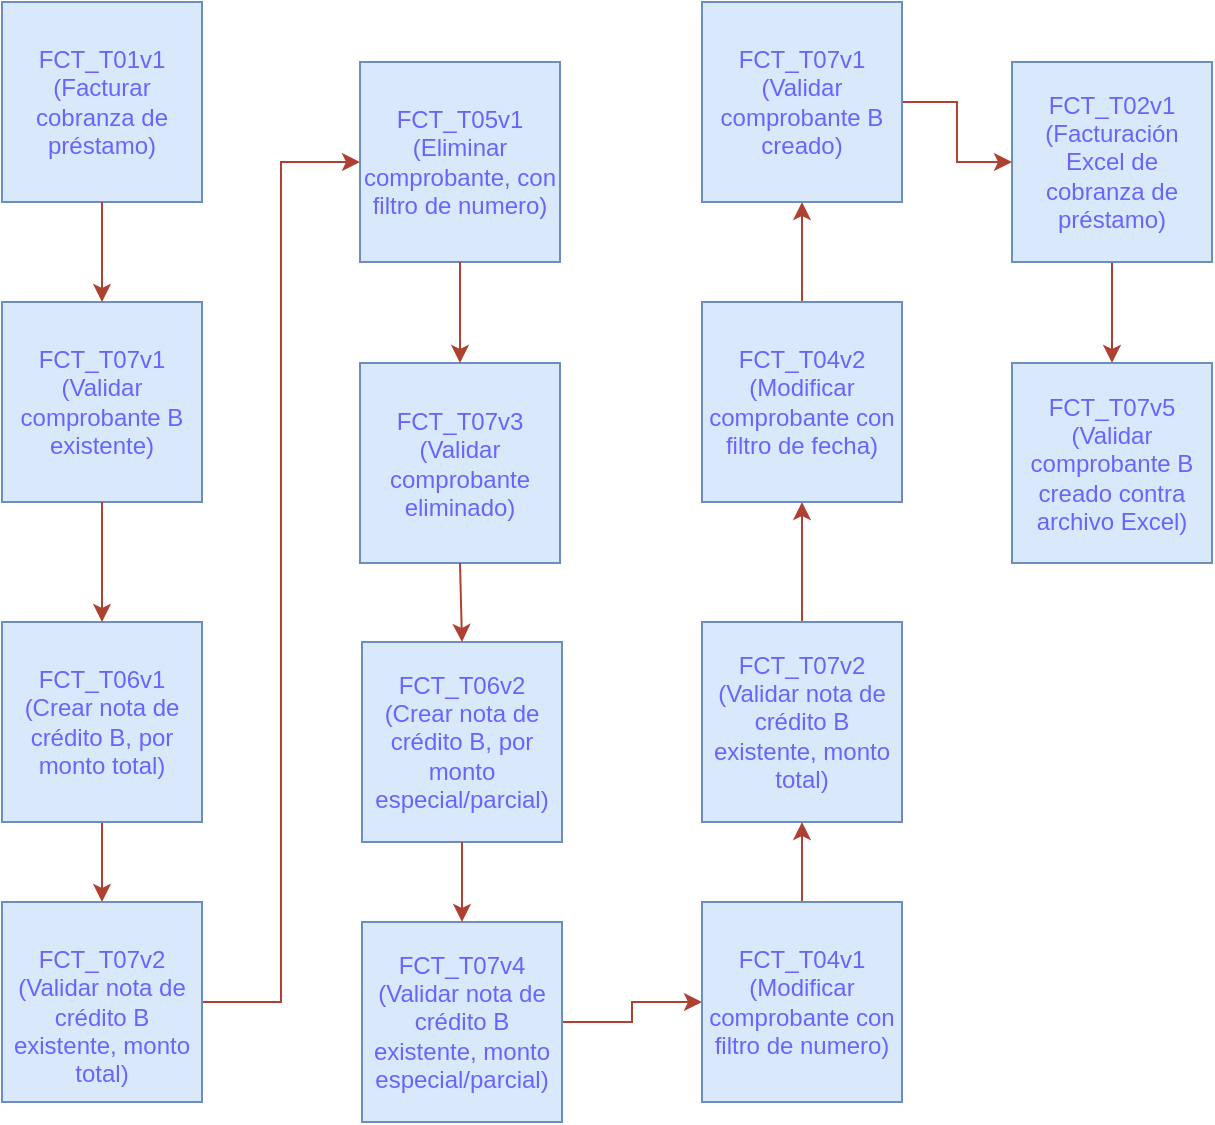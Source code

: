<mxfile version="25.0.3">
  <diagram name="Página-1" id="OOsOBSJ37qPy63uGSOQ0">
    <mxGraphModel dx="1434" dy="786" grid="1" gridSize="10" guides="1" tooltips="1" connect="1" arrows="1" fold="1" page="1" pageScale="1" pageWidth="827" pageHeight="1169" math="0" shadow="0">
      <root>
        <mxCell id="0" />
        <mxCell id="1" parent="0" />
        <mxCell id="O5rArWz0RRXLKf1uvHQ3-1" value="&lt;div&gt;FCT_T01v1&lt;/div&gt;&lt;div&gt;(Facturar cobranza de préstamo)&lt;/div&gt;" style="whiteSpace=wrap;html=1;aspect=fixed;fillColor=#dae8fc;strokeColor=#6c8ebf;fontColor=#6666FF;" vertex="1" parent="1">
          <mxGeometry x="135" y="90" width="100" height="100" as="geometry" />
        </mxCell>
        <mxCell id="O5rArWz0RRXLKf1uvHQ3-2" value="&lt;div&gt;FCT_T07v1&lt;/div&gt;&lt;div&gt;(Validar comprobante B existente)&lt;/div&gt;" style="whiteSpace=wrap;html=1;aspect=fixed;fillColor=#dae8fc;strokeColor=#6c8ebf;labelBackgroundColor=none;labelBorderColor=none;fontColor=#6666FF;" vertex="1" parent="1">
          <mxGeometry x="135" y="240" width="100" height="100" as="geometry" />
        </mxCell>
        <mxCell id="O5rArWz0RRXLKf1uvHQ3-30" style="edgeStyle=orthogonalEdgeStyle;rounded=0;orthogonalLoop=1;jettySize=auto;html=1;exitX=0.5;exitY=1;exitDx=0;exitDy=0;entryX=0.5;entryY=0;entryDx=0;entryDy=0;fillColor=#fad9d5;strokeColor=#ae4132;" edge="1" parent="1" source="O5rArWz0RRXLKf1uvHQ3-3" target="O5rArWz0RRXLKf1uvHQ3-4">
          <mxGeometry relative="1" as="geometry" />
        </mxCell>
        <mxCell id="O5rArWz0RRXLKf1uvHQ3-3" value="&lt;div&gt;FCT_T06v1&lt;/div&gt;&lt;div&gt;(Crear nota de crédito B, por monto total)&lt;/div&gt;" style="whiteSpace=wrap;html=1;aspect=fixed;fillColor=#dae8fc;strokeColor=#6c8ebf;fontColor=#6666FF;" vertex="1" parent="1">
          <mxGeometry x="135" y="400" width="100" height="100" as="geometry" />
        </mxCell>
        <mxCell id="O5rArWz0RRXLKf1uvHQ3-32" style="edgeStyle=orthogonalEdgeStyle;rounded=0;orthogonalLoop=1;jettySize=auto;html=1;exitX=1;exitY=0.5;exitDx=0;exitDy=0;entryX=0;entryY=0.5;entryDx=0;entryDy=0;fillColor=#fad9d5;strokeColor=#ae4132;" edge="1" parent="1" source="O5rArWz0RRXLKf1uvHQ3-4" target="O5rArWz0RRXLKf1uvHQ3-8">
          <mxGeometry relative="1" as="geometry" />
        </mxCell>
        <mxCell id="O5rArWz0RRXLKf1uvHQ3-4" value="&lt;div&gt;&lt;br&gt;&lt;/div&gt;&lt;div&gt;FCT_T07v2&lt;/div&gt;&lt;div&gt;(Validar nota de crédito B existente, monto total)&lt;/div&gt;" style="whiteSpace=wrap;html=1;aspect=fixed;fillColor=#dae8fc;strokeColor=#6c8ebf;fontColor=#6666FF;" vertex="1" parent="1">
          <mxGeometry x="135" y="540" width="100" height="100" as="geometry" />
        </mxCell>
        <mxCell id="O5rArWz0RRXLKf1uvHQ3-5" value="" style="endArrow=classic;html=1;rounded=0;exitX=0.5;exitY=1;exitDx=0;exitDy=0;entryX=0.5;entryY=0;entryDx=0;entryDy=0;fillColor=#fad9d5;strokeColor=#ae4132;" edge="1" parent="1" source="O5rArWz0RRXLKf1uvHQ3-1" target="O5rArWz0RRXLKf1uvHQ3-2">
          <mxGeometry width="50" height="50" relative="1" as="geometry">
            <mxPoint x="230" y="220" as="sourcePoint" />
            <mxPoint x="280" y="170" as="targetPoint" />
          </mxGeometry>
        </mxCell>
        <mxCell id="O5rArWz0RRXLKf1uvHQ3-6" value="" style="endArrow=classic;html=1;rounded=0;exitX=0.5;exitY=1;exitDx=0;exitDy=0;entryX=0.5;entryY=0;entryDx=0;entryDy=0;fillColor=#fad9d5;strokeColor=#ae4132;" edge="1" parent="1" source="O5rArWz0RRXLKf1uvHQ3-2" target="O5rArWz0RRXLKf1uvHQ3-3">
          <mxGeometry width="50" height="50" relative="1" as="geometry">
            <mxPoint x="179.5" y="330" as="sourcePoint" />
            <mxPoint x="179.5" y="390" as="targetPoint" />
          </mxGeometry>
        </mxCell>
        <mxCell id="O5rArWz0RRXLKf1uvHQ3-8" value="&lt;div&gt;FCT_T05v1&lt;/div&gt;&lt;div&gt;(Eliminar comprobante, con filtro de numero)&lt;/div&gt;" style="whiteSpace=wrap;html=1;aspect=fixed;fillColor=#dae8fc;strokeColor=#6c8ebf;fontColor=#6666FF;" vertex="1" parent="1">
          <mxGeometry x="314" y="120" width="100" height="100" as="geometry" />
        </mxCell>
        <mxCell id="O5rArWz0RRXLKf1uvHQ3-9" value="&lt;div&gt;FCT_T07v3&lt;/div&gt;&lt;div&gt;(Validar comprobante eliminado)&lt;/div&gt;" style="whiteSpace=wrap;html=1;aspect=fixed;fillColor=#dae8fc;strokeColor=#6c8ebf;fontColor=#6666FF;" vertex="1" parent="1">
          <mxGeometry x="314" y="270.5" width="100" height="100" as="geometry" />
        </mxCell>
        <mxCell id="O5rArWz0RRXLKf1uvHQ3-10" value="&lt;div&gt;FCT_T06v2&lt;/div&gt;&lt;div&gt;(Crear nota de crédito B, por monto especial/parcial)&lt;/div&gt;" style="whiteSpace=wrap;html=1;aspect=fixed;fillColor=#dae8fc;strokeColor=#6c8ebf;fontColor=#6666FF;" vertex="1" parent="1">
          <mxGeometry x="315" y="410" width="100" height="100" as="geometry" />
        </mxCell>
        <mxCell id="O5rArWz0RRXLKf1uvHQ3-33" style="edgeStyle=orthogonalEdgeStyle;rounded=0;orthogonalLoop=1;jettySize=auto;html=1;exitX=1;exitY=0.5;exitDx=0;exitDy=0;entryX=1;entryY=0.5;entryDx=0;entryDy=0;fillColor=#fad9d5;strokeColor=#ae4132;" edge="1" parent="1" source="O5rArWz0RRXLKf1uvHQ3-11" target="O5rArWz0RRXLKf1uvHQ3-18">
          <mxGeometry relative="1" as="geometry" />
        </mxCell>
        <mxCell id="O5rArWz0RRXLKf1uvHQ3-11" value="&lt;div&gt;FCT_T07v4&lt;/div&gt;&lt;div&gt;(Validar nota de crédito B existente, monto especial/parcial)&lt;/div&gt;" style="whiteSpace=wrap;html=1;aspect=fixed;fillColor=#dae8fc;strokeColor=#6c8ebf;fontColor=#6666FF;" vertex="1" parent="1">
          <mxGeometry x="315" y="550" width="100" height="100" as="geometry" />
        </mxCell>
        <mxCell id="O5rArWz0RRXLKf1uvHQ3-12" value="" style="endArrow=classic;html=1;rounded=0;entryX=0.5;entryY=0;entryDx=0;entryDy=0;fillColor=#fad9d5;strokeColor=#ae4132;" edge="1" parent="1" target="O5rArWz0RRXLKf1uvHQ3-9">
          <mxGeometry width="50" height="50" relative="1" as="geometry">
            <mxPoint x="364" y="220" as="sourcePoint" />
            <mxPoint x="460" y="200" as="targetPoint" />
          </mxGeometry>
        </mxCell>
        <mxCell id="O5rArWz0RRXLKf1uvHQ3-13" value="" style="endArrow=classic;html=1;rounded=0;exitX=0.5;exitY=1;exitDx=0;exitDy=0;entryX=0.5;entryY=0;entryDx=0;entryDy=0;fillColor=#fad9d5;strokeColor=#ae4132;" edge="1" parent="1" source="O5rArWz0RRXLKf1uvHQ3-9" target="O5rArWz0RRXLKf1uvHQ3-10">
          <mxGeometry width="50" height="50" relative="1" as="geometry">
            <mxPoint x="359.5" y="360" as="sourcePoint" />
            <mxPoint x="359.5" y="420" as="targetPoint" />
          </mxGeometry>
        </mxCell>
        <mxCell id="O5rArWz0RRXLKf1uvHQ3-14" value="" style="endArrow=classic;html=1;rounded=0;exitX=0.5;exitY=1;exitDx=0;exitDy=0;entryX=0.5;entryY=0;entryDx=0;entryDy=0;fillColor=#fad9d5;strokeColor=#ae4132;" edge="1" parent="1" source="O5rArWz0RRXLKf1uvHQ3-10" target="O5rArWz0RRXLKf1uvHQ3-11">
          <mxGeometry width="50" height="50" relative="1" as="geometry">
            <mxPoint x="359.5" y="500" as="sourcePoint" />
            <mxPoint x="359.5" y="560" as="targetPoint" />
          </mxGeometry>
        </mxCell>
        <mxCell id="O5rArWz0RRXLKf1uvHQ3-29" value="" style="edgeStyle=orthogonalEdgeStyle;rounded=0;orthogonalLoop=1;jettySize=auto;html=1;fillColor=#fad9d5;strokeColor=#ae4132;" edge="1" parent="1" source="O5rArWz0RRXLKf1uvHQ3-15" target="O5rArWz0RRXLKf1uvHQ3-16">
          <mxGeometry relative="1" as="geometry" />
        </mxCell>
        <mxCell id="O5rArWz0RRXLKf1uvHQ3-15" value="&lt;div&gt;FCT_T02v1&lt;/div&gt;&lt;div&gt;(Facturación Excel de cobranza de préstamo)&lt;/div&gt;" style="whiteSpace=wrap;html=1;aspect=fixed;direction=west;flipV=1;flipH=1;fillColor=#dae8fc;strokeColor=#6c8ebf;fontColor=#6666FF;" vertex="1" parent="1">
          <mxGeometry x="640" y="120" width="100" height="100" as="geometry" />
        </mxCell>
        <mxCell id="O5rArWz0RRXLKf1uvHQ3-16" value="&lt;div&gt;&lt;font&gt;FCT_T07v5&lt;/font&gt;&lt;/div&gt;&lt;div&gt;&lt;font&gt;(Validar comprobante B creado contra archivo Excel)&lt;/font&gt;&lt;/div&gt;" style="whiteSpace=wrap;html=1;aspect=fixed;direction=west;flipV=1;flipH=1;fillColor=#dae8fc;strokeColor=#6c8ebf;fontColor=#6666FF;" vertex="1" parent="1">
          <mxGeometry x="640" y="270.5" width="100" height="100" as="geometry" />
        </mxCell>
        <mxCell id="O5rArWz0RRXLKf1uvHQ3-35" style="edgeStyle=orthogonalEdgeStyle;rounded=0;orthogonalLoop=1;jettySize=auto;html=1;exitX=0.5;exitY=1;exitDx=0;exitDy=0;entryX=0.5;entryY=0;entryDx=0;entryDy=0;fillColor=#fad9d5;strokeColor=#ae4132;" edge="1" parent="1" source="O5rArWz0RRXLKf1uvHQ3-17" target="O5rArWz0RRXLKf1uvHQ3-25">
          <mxGeometry relative="1" as="geometry" />
        </mxCell>
        <mxCell id="O5rArWz0RRXLKf1uvHQ3-17" value="&lt;div&gt;&lt;span style=&quot;background-color: initial;&quot;&gt;FCT_T07v2&lt;/span&gt;&lt;/div&gt;&lt;div&gt;&lt;div&gt;(Validar nota de crédito B existente, monto total)&lt;/div&gt;&lt;/div&gt;" style="whiteSpace=wrap;html=1;aspect=fixed;direction=west;flipV=1;flipH=1;fillColor=#dae8fc;strokeColor=#6c8ebf;fontColor=#6666FF;" vertex="1" parent="1">
          <mxGeometry x="485" y="400" width="100" height="100" as="geometry" />
        </mxCell>
        <mxCell id="O5rArWz0RRXLKf1uvHQ3-34" style="edgeStyle=orthogonalEdgeStyle;rounded=0;orthogonalLoop=1;jettySize=auto;html=1;exitX=0.5;exitY=1;exitDx=0;exitDy=0;entryX=0.5;entryY=0;entryDx=0;entryDy=0;fillColor=#fad9d5;strokeColor=#ae4132;" edge="1" parent="1" source="O5rArWz0RRXLKf1uvHQ3-18" target="O5rArWz0RRXLKf1uvHQ3-17">
          <mxGeometry relative="1" as="geometry">
            <Array as="points">
              <mxPoint x="535" y="520" />
              <mxPoint x="535" y="520" />
            </Array>
          </mxGeometry>
        </mxCell>
        <mxCell id="O5rArWz0RRXLKf1uvHQ3-18" value="FCT_T04v1&lt;br&gt;(Modificar comprobante con filtro de numero)" style="whiteSpace=wrap;html=1;aspect=fixed;direction=west;flipV=1;flipH=1;fillColor=#dae8fc;strokeColor=#6c8ebf;fontColor=#6666FF;" vertex="1" parent="1">
          <mxGeometry x="485" y="540" width="100" height="100" as="geometry" />
        </mxCell>
        <mxCell id="O5rArWz0RRXLKf1uvHQ3-36" style="edgeStyle=orthogonalEdgeStyle;rounded=0;orthogonalLoop=1;jettySize=auto;html=1;exitX=0.5;exitY=1;exitDx=0;exitDy=0;entryX=0.5;entryY=1;entryDx=0;entryDy=0;fillColor=#fad9d5;strokeColor=#ae4132;" edge="1" parent="1" source="O5rArWz0RRXLKf1uvHQ3-25" target="O5rArWz0RRXLKf1uvHQ3-27">
          <mxGeometry relative="1" as="geometry" />
        </mxCell>
        <mxCell id="O5rArWz0RRXLKf1uvHQ3-25" value="FCT_T04v2&lt;br&gt;(Modificar comprobante con filtro de fecha)" style="whiteSpace=wrap;html=1;aspect=fixed;direction=west;flipV=1;flipH=1;fillColor=#dae8fc;strokeColor=#6c8ebf;fontColor=#6666FF;" vertex="1" parent="1">
          <mxGeometry x="485" y="240" width="100" height="100" as="geometry" />
        </mxCell>
        <mxCell id="O5rArWz0RRXLKf1uvHQ3-37" style="edgeStyle=orthogonalEdgeStyle;rounded=0;orthogonalLoop=1;jettySize=auto;html=1;exitX=1;exitY=0.5;exitDx=0;exitDy=0;entryX=1;entryY=0.5;entryDx=0;entryDy=0;fillColor=#fad9d5;strokeColor=#ae4132;" edge="1" parent="1" source="O5rArWz0RRXLKf1uvHQ3-27" target="O5rArWz0RRXLKf1uvHQ3-15">
          <mxGeometry relative="1" as="geometry" />
        </mxCell>
        <mxCell id="O5rArWz0RRXLKf1uvHQ3-27" value="&lt;div&gt;FCT_T07v1&lt;/div&gt;&lt;div&gt;(Validar comprobante B creado)&lt;/div&gt;" style="whiteSpace=wrap;html=1;aspect=fixed;fillColor=#dae8fc;strokeColor=#6c8ebf;labelBackgroundColor=none;labelBorderColor=none;fontColor=#6666FF;" vertex="1" parent="1">
          <mxGeometry x="485" y="90" width="100" height="100" as="geometry" />
        </mxCell>
      </root>
    </mxGraphModel>
  </diagram>
</mxfile>
